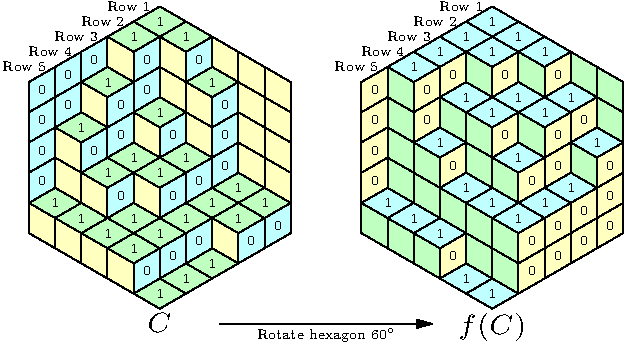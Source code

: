 size(11cm);
pair O = (0,0);
defaultpen(fontsize(7pt));

pair T(real x, real y, real z) {
return x * dir(90) + y * dir(210) + z * dir(330);
}

real M = 10.5;
transform t = shift(11,0)*rotate(-60);

pair[] yrs = { // lower left corner of yellow rhombi
// help
T(0, 5, 0),
T(0, 5, 1),
T(0, 5, 2),
T(0, 5, 3),
T(0, 2, 4),
T(1, 4, 0),
T(1, 4, 1),
T(1, 3, 2),
T(2, 4, 0),
T(2, 2, 1),
T(2, 1, 2),
T(3, 3, 0),
T(3, 1, 1),
T(3, 1, 2),
T(4, 2, 0),
T(4, 1, 1),
// argh
T(1, 0, 3),
T(1, 0, 4),
T(2, 0, 3),
T(2, 0, 4),
T(3, 0, 3),
T(3, 0, 4),
T(4, 0, 2),
T(4, 0, 3),
T(4, 0, 4),
};
path yellow_rhombus = O--dir(90)--dir(30)--dir(-30)--cycle;

for (int i=0; i<yrs.length; ++i) {
filldraw(shift(yrs[i])*yellow_rhombus, paleyellow, black);
filldraw(t*shift(yrs[i])*yellow_rhombus, paleyellow, black);
label("$0$", t*shift(yrs[i])*(0.5*dir(30)));
}

pair[] grs = { // upper corner of green rhombi
// help
T(0, 2, 4),
T(0, 3, 4),
T(0, 4, 4),
T(1, 4, 0),
T(1, 4, 1),
T(1, 4, 2),
T(1, 3, 2),
T(1, 4, 3),
T(1, 3, 3),
T(1, 2, 3),
T(1, 1, 3),
T(1, 0, 3),
T(1, 1, 4),
T(1, 0, 4),
T(2, 3, 1),
T(2, 2, 1),
T(2, 2, 2),
T(2, 1, 2),
T(3, 3, 0),
T(3, 1, 1),
T(4, 2, 0),
T(4, 0, 2),
T(5, 1, 0),
T(5, 0, 1),
T(5, 0, 0),
};
path green_rhombus = O--dir(210)--dir(270)--dir(330)--cycle;

for (int i=0; i<grs.length; ++i) {
filldraw(shift(grs[i])*green_rhombus, palegreen, black);
filldraw(t*shift(grs[i])*green_rhombus, palegreen, black);
label("$1$", shift(grs[i])*(0.5*dir(-90)));
}


pair[] brs = { // upper left corner of blue rhombi
T(5, 3, 0),
T(5, 4, 0),
T(5, 5, 0),
T(4, 4, 0),
T(4, 5, 0),
T(3, 5, 0),
T(2, 5, 0),
T(4, 1, 0),
T(3, 1, 0),
T(3, 2, 0),
T(2, 2, 0),
T(2, 3, 0),
T(0, 2, 0),
T(1, 0, 0),
T(4, 0, 1),
T(3, 0, 2),
T(2, 0, 2),
T(1, 0, 2),
T(0, 0, 1),
T(0, 1, 1),
T(0, 4, 3),
T(0, 3, 3),
T(0, 2, 3),
T(0, 1, 4),
T(0, 0, 4),
};
path blue_rhombus = O--dir(270)--dir(330)--dir(30)--cycle;
for (int i=0; i<brs.length; ++i) {
filldraw(shift(brs[i])*blue_rhombus, palecyan, black);
filldraw(t*shift(brs[i])*blue_rhombus, palecyan, black);
label("$0$", shift(brs[i])*(0.5*dir(-30)));
label("$1$", t*shift(brs[i])*(0.5*dir(-30)));
}

label("Row $1$", T(5, 0.2, 0), dir(160));
label("Row $2$", T(5, 1.2, 0), dir(160));
label("Row $3$", T(5, 2.2, 0), dir(160));
label("Row $4$", T(5, 3.2, 0), dir(160));
label("Row $5$", T(5, 4.2, 0), dir(160));

label("Row $1$", shift(M+0.5,0)*T(5, 0.2, 0), dir(160));
label("Row $2$", shift(M+0.5,0)*T(5, 1.2, 0), dir(160));
label("Row $3$", shift(M+0.5,0)*T(5, 2.2, 0), dir(160));
label("Row $4$", shift(M+0.5,0)*T(5, 3.2, 0), dir(160));
label("Row $5$", shift(M+0.5,0)*T(5, 4.2, 0), dir(160));

label(scale(2)*"$C$", T(0, 5, 5), dir(-90));
label(scale(2)*"$f(C)$", shift(M+0.5,0)*T(0, 5, 5), dir(-90));
path ar = shift(2,-0.5)*T(0,5,5)--shift(M-1.5,-0.5)*T(0,5,5);
draw(ar, EndArrow);
label("Rotate hexagon $60^{\circ}$", ar, dir(-90));
